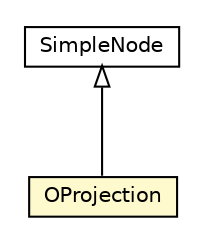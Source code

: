 #!/usr/local/bin/dot
#
# Class diagram 
# Generated by UMLGraph version R5_6-24-gf6e263 (http://www.umlgraph.org/)
#

digraph G {
	edge [fontname="Helvetica",fontsize=10,labelfontname="Helvetica",labelfontsize=10];
	node [fontname="Helvetica",fontsize=10,shape=plaintext];
	nodesep=0.25;
	ranksep=0.5;
	// com.orientechnologies.orient.core.sql.parser.SimpleNode
	c5242393 [label=<<table title="com.orientechnologies.orient.core.sql.parser.SimpleNode" border="0" cellborder="1" cellspacing="0" cellpadding="2" port="p" href="./SimpleNode.html">
		<tr><td><table border="0" cellspacing="0" cellpadding="1">
<tr><td align="center" balign="center"> SimpleNode </td></tr>
		</table></td></tr>
		</table>>, URL="./SimpleNode.html", fontname="Helvetica", fontcolor="black", fontsize=10.0];
	// com.orientechnologies.orient.core.sql.parser.OProjection
	c5242426 [label=<<table title="com.orientechnologies.orient.core.sql.parser.OProjection" border="0" cellborder="1" cellspacing="0" cellpadding="2" port="p" bgcolor="lemonChiffon" href="./OProjection.html">
		<tr><td><table border="0" cellspacing="0" cellpadding="1">
<tr><td align="center" balign="center"> OProjection </td></tr>
		</table></td></tr>
		</table>>, URL="./OProjection.html", fontname="Helvetica", fontcolor="black", fontsize=10.0];
	//com.orientechnologies.orient.core.sql.parser.OProjection extends com.orientechnologies.orient.core.sql.parser.SimpleNode
	c5242393:p -> c5242426:p [dir=back,arrowtail=empty];
}


